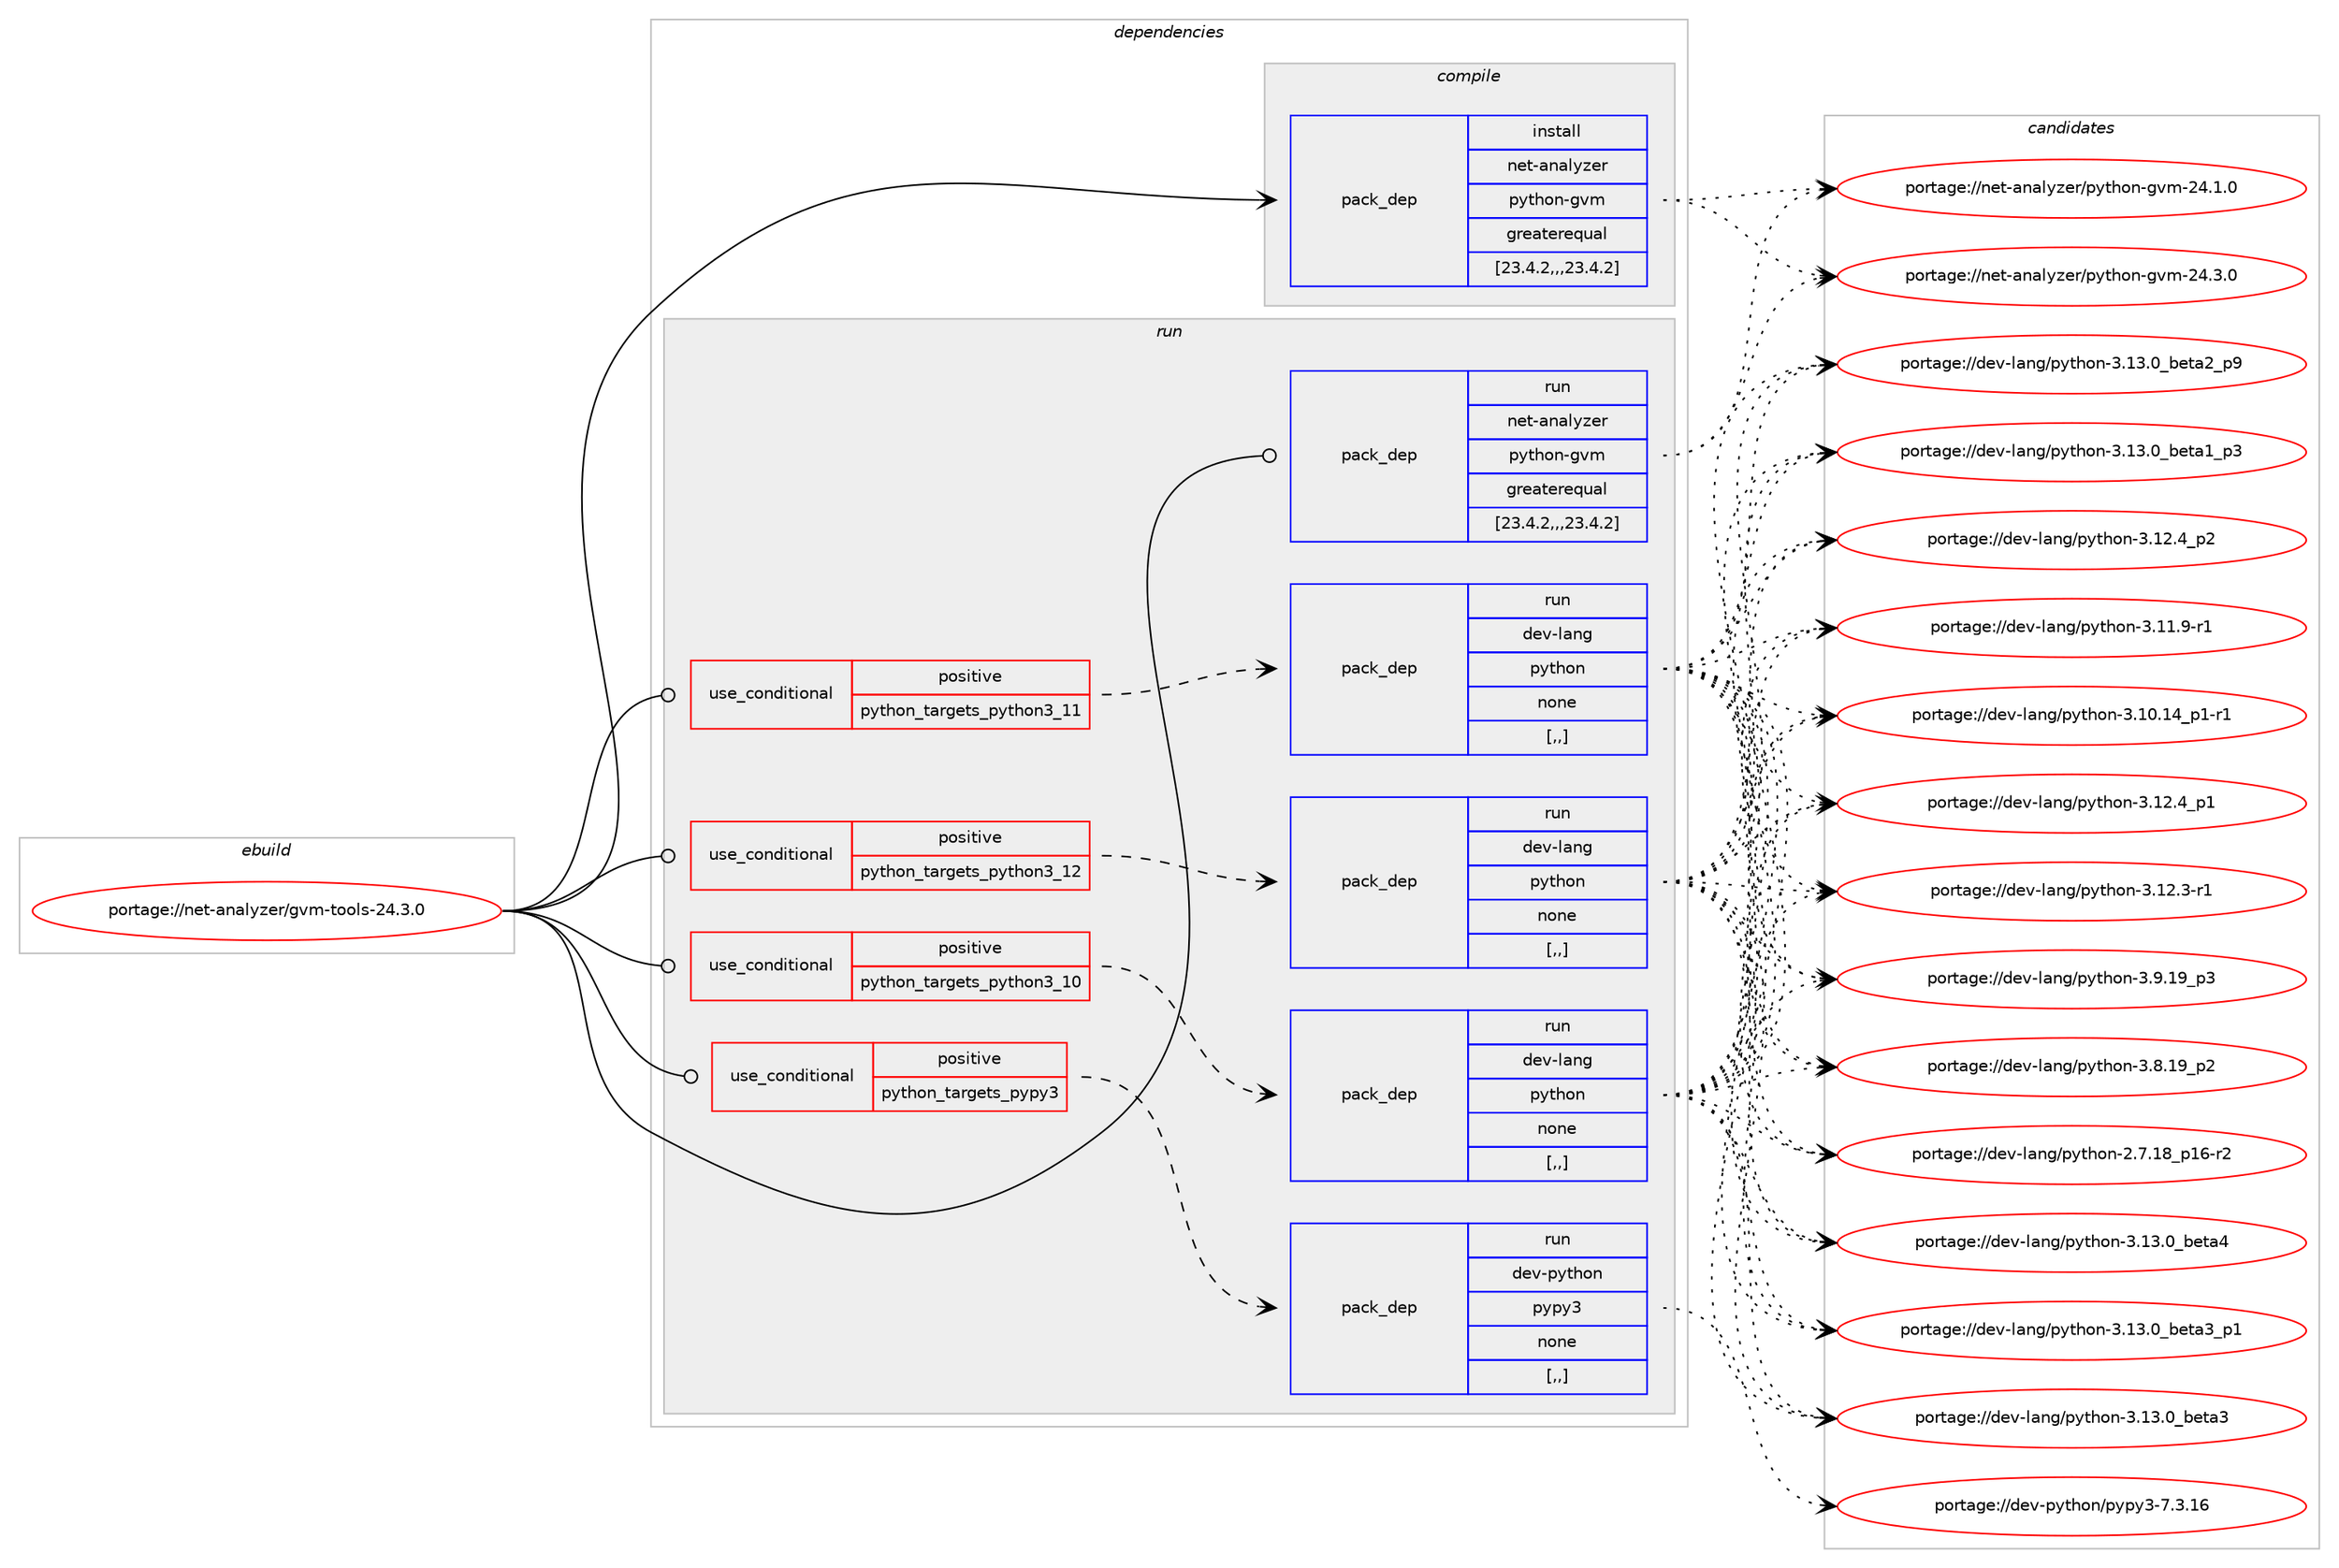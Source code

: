 digraph prolog {

# *************
# Graph options
# *************

newrank=true;
concentrate=true;
compound=true;
graph [rankdir=LR,fontname=Helvetica,fontsize=10,ranksep=1.5];#, ranksep=2.5, nodesep=0.2];
edge  [arrowhead=vee];
node  [fontname=Helvetica,fontsize=10];

# **********
# The ebuild
# **********

subgraph cluster_leftcol {
color=gray;
label=<<i>ebuild</i>>;
id [label="portage://net-analyzer/gvm-tools-24.3.0", color=red, width=4, href="../net-analyzer/gvm-tools-24.3.0.svg"];
}

# ****************
# The dependencies
# ****************

subgraph cluster_midcol {
color=gray;
label=<<i>dependencies</i>>;
subgraph cluster_compile {
fillcolor="#eeeeee";
style=filled;
label=<<i>compile</i>>;
subgraph pack247925 {
dependency337260 [label=<<TABLE BORDER="0" CELLBORDER="1" CELLSPACING="0" CELLPADDING="4" WIDTH="220"><TR><TD ROWSPAN="6" CELLPADDING="30">pack_dep</TD></TR><TR><TD WIDTH="110">install</TD></TR><TR><TD>net-analyzer</TD></TR><TR><TD>python-gvm</TD></TR><TR><TD>greaterequal</TD></TR><TR><TD>[23.4.2,,,23.4.2]</TD></TR></TABLE>>, shape=none, color=blue];
}
id:e -> dependency337260:w [weight=20,style="solid",arrowhead="vee"];
}
subgraph cluster_compileandrun {
fillcolor="#eeeeee";
style=filled;
label=<<i>compile and run</i>>;
}
subgraph cluster_run {
fillcolor="#eeeeee";
style=filled;
label=<<i>run</i>>;
subgraph cond86784 {
dependency337261 [label=<<TABLE BORDER="0" CELLBORDER="1" CELLSPACING="0" CELLPADDING="4"><TR><TD ROWSPAN="3" CELLPADDING="10">use_conditional</TD></TR><TR><TD>positive</TD></TR><TR><TD>python_targets_pypy3</TD></TR></TABLE>>, shape=none, color=red];
subgraph pack247926 {
dependency337262 [label=<<TABLE BORDER="0" CELLBORDER="1" CELLSPACING="0" CELLPADDING="4" WIDTH="220"><TR><TD ROWSPAN="6" CELLPADDING="30">pack_dep</TD></TR><TR><TD WIDTH="110">run</TD></TR><TR><TD>dev-python</TD></TR><TR><TD>pypy3</TD></TR><TR><TD>none</TD></TR><TR><TD>[,,]</TD></TR></TABLE>>, shape=none, color=blue];
}
dependency337261:e -> dependency337262:w [weight=20,style="dashed",arrowhead="vee"];
}
id:e -> dependency337261:w [weight=20,style="solid",arrowhead="odot"];
subgraph cond86785 {
dependency337263 [label=<<TABLE BORDER="0" CELLBORDER="1" CELLSPACING="0" CELLPADDING="4"><TR><TD ROWSPAN="3" CELLPADDING="10">use_conditional</TD></TR><TR><TD>positive</TD></TR><TR><TD>python_targets_python3_10</TD></TR></TABLE>>, shape=none, color=red];
subgraph pack247927 {
dependency337264 [label=<<TABLE BORDER="0" CELLBORDER="1" CELLSPACING="0" CELLPADDING="4" WIDTH="220"><TR><TD ROWSPAN="6" CELLPADDING="30">pack_dep</TD></TR><TR><TD WIDTH="110">run</TD></TR><TR><TD>dev-lang</TD></TR><TR><TD>python</TD></TR><TR><TD>none</TD></TR><TR><TD>[,,]</TD></TR></TABLE>>, shape=none, color=blue];
}
dependency337263:e -> dependency337264:w [weight=20,style="dashed",arrowhead="vee"];
}
id:e -> dependency337263:w [weight=20,style="solid",arrowhead="odot"];
subgraph cond86786 {
dependency337265 [label=<<TABLE BORDER="0" CELLBORDER="1" CELLSPACING="0" CELLPADDING="4"><TR><TD ROWSPAN="3" CELLPADDING="10">use_conditional</TD></TR><TR><TD>positive</TD></TR><TR><TD>python_targets_python3_11</TD></TR></TABLE>>, shape=none, color=red];
subgraph pack247928 {
dependency337266 [label=<<TABLE BORDER="0" CELLBORDER="1" CELLSPACING="0" CELLPADDING="4" WIDTH="220"><TR><TD ROWSPAN="6" CELLPADDING="30">pack_dep</TD></TR><TR><TD WIDTH="110">run</TD></TR><TR><TD>dev-lang</TD></TR><TR><TD>python</TD></TR><TR><TD>none</TD></TR><TR><TD>[,,]</TD></TR></TABLE>>, shape=none, color=blue];
}
dependency337265:e -> dependency337266:w [weight=20,style="dashed",arrowhead="vee"];
}
id:e -> dependency337265:w [weight=20,style="solid",arrowhead="odot"];
subgraph cond86787 {
dependency337267 [label=<<TABLE BORDER="0" CELLBORDER="1" CELLSPACING="0" CELLPADDING="4"><TR><TD ROWSPAN="3" CELLPADDING="10">use_conditional</TD></TR><TR><TD>positive</TD></TR><TR><TD>python_targets_python3_12</TD></TR></TABLE>>, shape=none, color=red];
subgraph pack247929 {
dependency337268 [label=<<TABLE BORDER="0" CELLBORDER="1" CELLSPACING="0" CELLPADDING="4" WIDTH="220"><TR><TD ROWSPAN="6" CELLPADDING="30">pack_dep</TD></TR><TR><TD WIDTH="110">run</TD></TR><TR><TD>dev-lang</TD></TR><TR><TD>python</TD></TR><TR><TD>none</TD></TR><TR><TD>[,,]</TD></TR></TABLE>>, shape=none, color=blue];
}
dependency337267:e -> dependency337268:w [weight=20,style="dashed",arrowhead="vee"];
}
id:e -> dependency337267:w [weight=20,style="solid",arrowhead="odot"];
subgraph pack247930 {
dependency337269 [label=<<TABLE BORDER="0" CELLBORDER="1" CELLSPACING="0" CELLPADDING="4" WIDTH="220"><TR><TD ROWSPAN="6" CELLPADDING="30">pack_dep</TD></TR><TR><TD WIDTH="110">run</TD></TR><TR><TD>net-analyzer</TD></TR><TR><TD>python-gvm</TD></TR><TR><TD>greaterequal</TD></TR><TR><TD>[23.4.2,,,23.4.2]</TD></TR></TABLE>>, shape=none, color=blue];
}
id:e -> dependency337269:w [weight=20,style="solid",arrowhead="odot"];
}
}

# **************
# The candidates
# **************

subgraph cluster_choices {
rank=same;
color=gray;
label=<<i>candidates</i>>;

subgraph choice247925 {
color=black;
nodesep=1;
choice110101116459711097108121122101114471121211161041111104510311810945505246514648 [label="portage://net-analyzer/python-gvm-24.3.0", color=red, width=4,href="../net-analyzer/python-gvm-24.3.0.svg"];
choice110101116459711097108121122101114471121211161041111104510311810945505246494648 [label="portage://net-analyzer/python-gvm-24.1.0", color=red, width=4,href="../net-analyzer/python-gvm-24.1.0.svg"];
dependency337260:e -> choice110101116459711097108121122101114471121211161041111104510311810945505246514648:w [style=dotted,weight="100"];
dependency337260:e -> choice110101116459711097108121122101114471121211161041111104510311810945505246494648:w [style=dotted,weight="100"];
}
subgraph choice247926 {
color=black;
nodesep=1;
choice10010111845112121116104111110471121211121215145554651464954 [label="portage://dev-python/pypy3-7.3.16", color=red, width=4,href="../dev-python/pypy3-7.3.16.svg"];
dependency337262:e -> choice10010111845112121116104111110471121211121215145554651464954:w [style=dotted,weight="100"];
}
subgraph choice247927 {
color=black;
nodesep=1;
choice1001011184510897110103471121211161041111104551464951464895981011169752 [label="portage://dev-lang/python-3.13.0_beta4", color=red, width=4,href="../dev-lang/python-3.13.0_beta4.svg"];
choice10010111845108971101034711212111610411111045514649514648959810111697519511249 [label="portage://dev-lang/python-3.13.0_beta3_p1", color=red, width=4,href="../dev-lang/python-3.13.0_beta3_p1.svg"];
choice1001011184510897110103471121211161041111104551464951464895981011169751 [label="portage://dev-lang/python-3.13.0_beta3", color=red, width=4,href="../dev-lang/python-3.13.0_beta3.svg"];
choice10010111845108971101034711212111610411111045514649514648959810111697509511257 [label="portage://dev-lang/python-3.13.0_beta2_p9", color=red, width=4,href="../dev-lang/python-3.13.0_beta2_p9.svg"];
choice10010111845108971101034711212111610411111045514649514648959810111697499511251 [label="portage://dev-lang/python-3.13.0_beta1_p3", color=red, width=4,href="../dev-lang/python-3.13.0_beta1_p3.svg"];
choice100101118451089711010347112121116104111110455146495046529511250 [label="portage://dev-lang/python-3.12.4_p2", color=red, width=4,href="../dev-lang/python-3.12.4_p2.svg"];
choice100101118451089711010347112121116104111110455146495046529511249 [label="portage://dev-lang/python-3.12.4_p1", color=red, width=4,href="../dev-lang/python-3.12.4_p1.svg"];
choice100101118451089711010347112121116104111110455146495046514511449 [label="portage://dev-lang/python-3.12.3-r1", color=red, width=4,href="../dev-lang/python-3.12.3-r1.svg"];
choice100101118451089711010347112121116104111110455146494946574511449 [label="portage://dev-lang/python-3.11.9-r1", color=red, width=4,href="../dev-lang/python-3.11.9-r1.svg"];
choice100101118451089711010347112121116104111110455146494846495295112494511449 [label="portage://dev-lang/python-3.10.14_p1-r1", color=red, width=4,href="../dev-lang/python-3.10.14_p1-r1.svg"];
choice100101118451089711010347112121116104111110455146574649579511251 [label="portage://dev-lang/python-3.9.19_p3", color=red, width=4,href="../dev-lang/python-3.9.19_p3.svg"];
choice100101118451089711010347112121116104111110455146564649579511250 [label="portage://dev-lang/python-3.8.19_p2", color=red, width=4,href="../dev-lang/python-3.8.19_p2.svg"];
choice100101118451089711010347112121116104111110455046554649569511249544511450 [label="portage://dev-lang/python-2.7.18_p16-r2", color=red, width=4,href="../dev-lang/python-2.7.18_p16-r2.svg"];
dependency337264:e -> choice1001011184510897110103471121211161041111104551464951464895981011169752:w [style=dotted,weight="100"];
dependency337264:e -> choice10010111845108971101034711212111610411111045514649514648959810111697519511249:w [style=dotted,weight="100"];
dependency337264:e -> choice1001011184510897110103471121211161041111104551464951464895981011169751:w [style=dotted,weight="100"];
dependency337264:e -> choice10010111845108971101034711212111610411111045514649514648959810111697509511257:w [style=dotted,weight="100"];
dependency337264:e -> choice10010111845108971101034711212111610411111045514649514648959810111697499511251:w [style=dotted,weight="100"];
dependency337264:e -> choice100101118451089711010347112121116104111110455146495046529511250:w [style=dotted,weight="100"];
dependency337264:e -> choice100101118451089711010347112121116104111110455146495046529511249:w [style=dotted,weight="100"];
dependency337264:e -> choice100101118451089711010347112121116104111110455146495046514511449:w [style=dotted,weight="100"];
dependency337264:e -> choice100101118451089711010347112121116104111110455146494946574511449:w [style=dotted,weight="100"];
dependency337264:e -> choice100101118451089711010347112121116104111110455146494846495295112494511449:w [style=dotted,weight="100"];
dependency337264:e -> choice100101118451089711010347112121116104111110455146574649579511251:w [style=dotted,weight="100"];
dependency337264:e -> choice100101118451089711010347112121116104111110455146564649579511250:w [style=dotted,weight="100"];
dependency337264:e -> choice100101118451089711010347112121116104111110455046554649569511249544511450:w [style=dotted,weight="100"];
}
subgraph choice247928 {
color=black;
nodesep=1;
choice1001011184510897110103471121211161041111104551464951464895981011169752 [label="portage://dev-lang/python-3.13.0_beta4", color=red, width=4,href="../dev-lang/python-3.13.0_beta4.svg"];
choice10010111845108971101034711212111610411111045514649514648959810111697519511249 [label="portage://dev-lang/python-3.13.0_beta3_p1", color=red, width=4,href="../dev-lang/python-3.13.0_beta3_p1.svg"];
choice1001011184510897110103471121211161041111104551464951464895981011169751 [label="portage://dev-lang/python-3.13.0_beta3", color=red, width=4,href="../dev-lang/python-3.13.0_beta3.svg"];
choice10010111845108971101034711212111610411111045514649514648959810111697509511257 [label="portage://dev-lang/python-3.13.0_beta2_p9", color=red, width=4,href="../dev-lang/python-3.13.0_beta2_p9.svg"];
choice10010111845108971101034711212111610411111045514649514648959810111697499511251 [label="portage://dev-lang/python-3.13.0_beta1_p3", color=red, width=4,href="../dev-lang/python-3.13.0_beta1_p3.svg"];
choice100101118451089711010347112121116104111110455146495046529511250 [label="portage://dev-lang/python-3.12.4_p2", color=red, width=4,href="../dev-lang/python-3.12.4_p2.svg"];
choice100101118451089711010347112121116104111110455146495046529511249 [label="portage://dev-lang/python-3.12.4_p1", color=red, width=4,href="../dev-lang/python-3.12.4_p1.svg"];
choice100101118451089711010347112121116104111110455146495046514511449 [label="portage://dev-lang/python-3.12.3-r1", color=red, width=4,href="../dev-lang/python-3.12.3-r1.svg"];
choice100101118451089711010347112121116104111110455146494946574511449 [label="portage://dev-lang/python-3.11.9-r1", color=red, width=4,href="../dev-lang/python-3.11.9-r1.svg"];
choice100101118451089711010347112121116104111110455146494846495295112494511449 [label="portage://dev-lang/python-3.10.14_p1-r1", color=red, width=4,href="../dev-lang/python-3.10.14_p1-r1.svg"];
choice100101118451089711010347112121116104111110455146574649579511251 [label="portage://dev-lang/python-3.9.19_p3", color=red, width=4,href="../dev-lang/python-3.9.19_p3.svg"];
choice100101118451089711010347112121116104111110455146564649579511250 [label="portage://dev-lang/python-3.8.19_p2", color=red, width=4,href="../dev-lang/python-3.8.19_p2.svg"];
choice100101118451089711010347112121116104111110455046554649569511249544511450 [label="portage://dev-lang/python-2.7.18_p16-r2", color=red, width=4,href="../dev-lang/python-2.7.18_p16-r2.svg"];
dependency337266:e -> choice1001011184510897110103471121211161041111104551464951464895981011169752:w [style=dotted,weight="100"];
dependency337266:e -> choice10010111845108971101034711212111610411111045514649514648959810111697519511249:w [style=dotted,weight="100"];
dependency337266:e -> choice1001011184510897110103471121211161041111104551464951464895981011169751:w [style=dotted,weight="100"];
dependency337266:e -> choice10010111845108971101034711212111610411111045514649514648959810111697509511257:w [style=dotted,weight="100"];
dependency337266:e -> choice10010111845108971101034711212111610411111045514649514648959810111697499511251:w [style=dotted,weight="100"];
dependency337266:e -> choice100101118451089711010347112121116104111110455146495046529511250:w [style=dotted,weight="100"];
dependency337266:e -> choice100101118451089711010347112121116104111110455146495046529511249:w [style=dotted,weight="100"];
dependency337266:e -> choice100101118451089711010347112121116104111110455146495046514511449:w [style=dotted,weight="100"];
dependency337266:e -> choice100101118451089711010347112121116104111110455146494946574511449:w [style=dotted,weight="100"];
dependency337266:e -> choice100101118451089711010347112121116104111110455146494846495295112494511449:w [style=dotted,weight="100"];
dependency337266:e -> choice100101118451089711010347112121116104111110455146574649579511251:w [style=dotted,weight="100"];
dependency337266:e -> choice100101118451089711010347112121116104111110455146564649579511250:w [style=dotted,weight="100"];
dependency337266:e -> choice100101118451089711010347112121116104111110455046554649569511249544511450:w [style=dotted,weight="100"];
}
subgraph choice247929 {
color=black;
nodesep=1;
choice1001011184510897110103471121211161041111104551464951464895981011169752 [label="portage://dev-lang/python-3.13.0_beta4", color=red, width=4,href="../dev-lang/python-3.13.0_beta4.svg"];
choice10010111845108971101034711212111610411111045514649514648959810111697519511249 [label="portage://dev-lang/python-3.13.0_beta3_p1", color=red, width=4,href="../dev-lang/python-3.13.0_beta3_p1.svg"];
choice1001011184510897110103471121211161041111104551464951464895981011169751 [label="portage://dev-lang/python-3.13.0_beta3", color=red, width=4,href="../dev-lang/python-3.13.0_beta3.svg"];
choice10010111845108971101034711212111610411111045514649514648959810111697509511257 [label="portage://dev-lang/python-3.13.0_beta2_p9", color=red, width=4,href="../dev-lang/python-3.13.0_beta2_p9.svg"];
choice10010111845108971101034711212111610411111045514649514648959810111697499511251 [label="portage://dev-lang/python-3.13.0_beta1_p3", color=red, width=4,href="../dev-lang/python-3.13.0_beta1_p3.svg"];
choice100101118451089711010347112121116104111110455146495046529511250 [label="portage://dev-lang/python-3.12.4_p2", color=red, width=4,href="../dev-lang/python-3.12.4_p2.svg"];
choice100101118451089711010347112121116104111110455146495046529511249 [label="portage://dev-lang/python-3.12.4_p1", color=red, width=4,href="../dev-lang/python-3.12.4_p1.svg"];
choice100101118451089711010347112121116104111110455146495046514511449 [label="portage://dev-lang/python-3.12.3-r1", color=red, width=4,href="../dev-lang/python-3.12.3-r1.svg"];
choice100101118451089711010347112121116104111110455146494946574511449 [label="portage://dev-lang/python-3.11.9-r1", color=red, width=4,href="../dev-lang/python-3.11.9-r1.svg"];
choice100101118451089711010347112121116104111110455146494846495295112494511449 [label="portage://dev-lang/python-3.10.14_p1-r1", color=red, width=4,href="../dev-lang/python-3.10.14_p1-r1.svg"];
choice100101118451089711010347112121116104111110455146574649579511251 [label="portage://dev-lang/python-3.9.19_p3", color=red, width=4,href="../dev-lang/python-3.9.19_p3.svg"];
choice100101118451089711010347112121116104111110455146564649579511250 [label="portage://dev-lang/python-3.8.19_p2", color=red, width=4,href="../dev-lang/python-3.8.19_p2.svg"];
choice100101118451089711010347112121116104111110455046554649569511249544511450 [label="portage://dev-lang/python-2.7.18_p16-r2", color=red, width=4,href="../dev-lang/python-2.7.18_p16-r2.svg"];
dependency337268:e -> choice1001011184510897110103471121211161041111104551464951464895981011169752:w [style=dotted,weight="100"];
dependency337268:e -> choice10010111845108971101034711212111610411111045514649514648959810111697519511249:w [style=dotted,weight="100"];
dependency337268:e -> choice1001011184510897110103471121211161041111104551464951464895981011169751:w [style=dotted,weight="100"];
dependency337268:e -> choice10010111845108971101034711212111610411111045514649514648959810111697509511257:w [style=dotted,weight="100"];
dependency337268:e -> choice10010111845108971101034711212111610411111045514649514648959810111697499511251:w [style=dotted,weight="100"];
dependency337268:e -> choice100101118451089711010347112121116104111110455146495046529511250:w [style=dotted,weight="100"];
dependency337268:e -> choice100101118451089711010347112121116104111110455146495046529511249:w [style=dotted,weight="100"];
dependency337268:e -> choice100101118451089711010347112121116104111110455146495046514511449:w [style=dotted,weight="100"];
dependency337268:e -> choice100101118451089711010347112121116104111110455146494946574511449:w [style=dotted,weight="100"];
dependency337268:e -> choice100101118451089711010347112121116104111110455146494846495295112494511449:w [style=dotted,weight="100"];
dependency337268:e -> choice100101118451089711010347112121116104111110455146574649579511251:w [style=dotted,weight="100"];
dependency337268:e -> choice100101118451089711010347112121116104111110455146564649579511250:w [style=dotted,weight="100"];
dependency337268:e -> choice100101118451089711010347112121116104111110455046554649569511249544511450:w [style=dotted,weight="100"];
}
subgraph choice247930 {
color=black;
nodesep=1;
choice110101116459711097108121122101114471121211161041111104510311810945505246514648 [label="portage://net-analyzer/python-gvm-24.3.0", color=red, width=4,href="../net-analyzer/python-gvm-24.3.0.svg"];
choice110101116459711097108121122101114471121211161041111104510311810945505246494648 [label="portage://net-analyzer/python-gvm-24.1.0", color=red, width=4,href="../net-analyzer/python-gvm-24.1.0.svg"];
dependency337269:e -> choice110101116459711097108121122101114471121211161041111104510311810945505246514648:w [style=dotted,weight="100"];
dependency337269:e -> choice110101116459711097108121122101114471121211161041111104510311810945505246494648:w [style=dotted,weight="100"];
}
}

}
